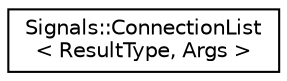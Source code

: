 digraph "Graphical Class Hierarchy"
{
 // INTERACTIVE_SVG=YES
  edge [fontname="Helvetica",fontsize="10",labelfontname="Helvetica",labelfontsize="10"];
  node [fontname="Helvetica",fontsize="10",shape=record];
  rankdir="LR";
  Node1 [label="Signals::ConnectionList\l\< ResultType, Args \>",height=0.2,width=0.4,color="black", fillcolor="white", style="filled",URL="$class_signals_1_1_connection_list.html"];
}
